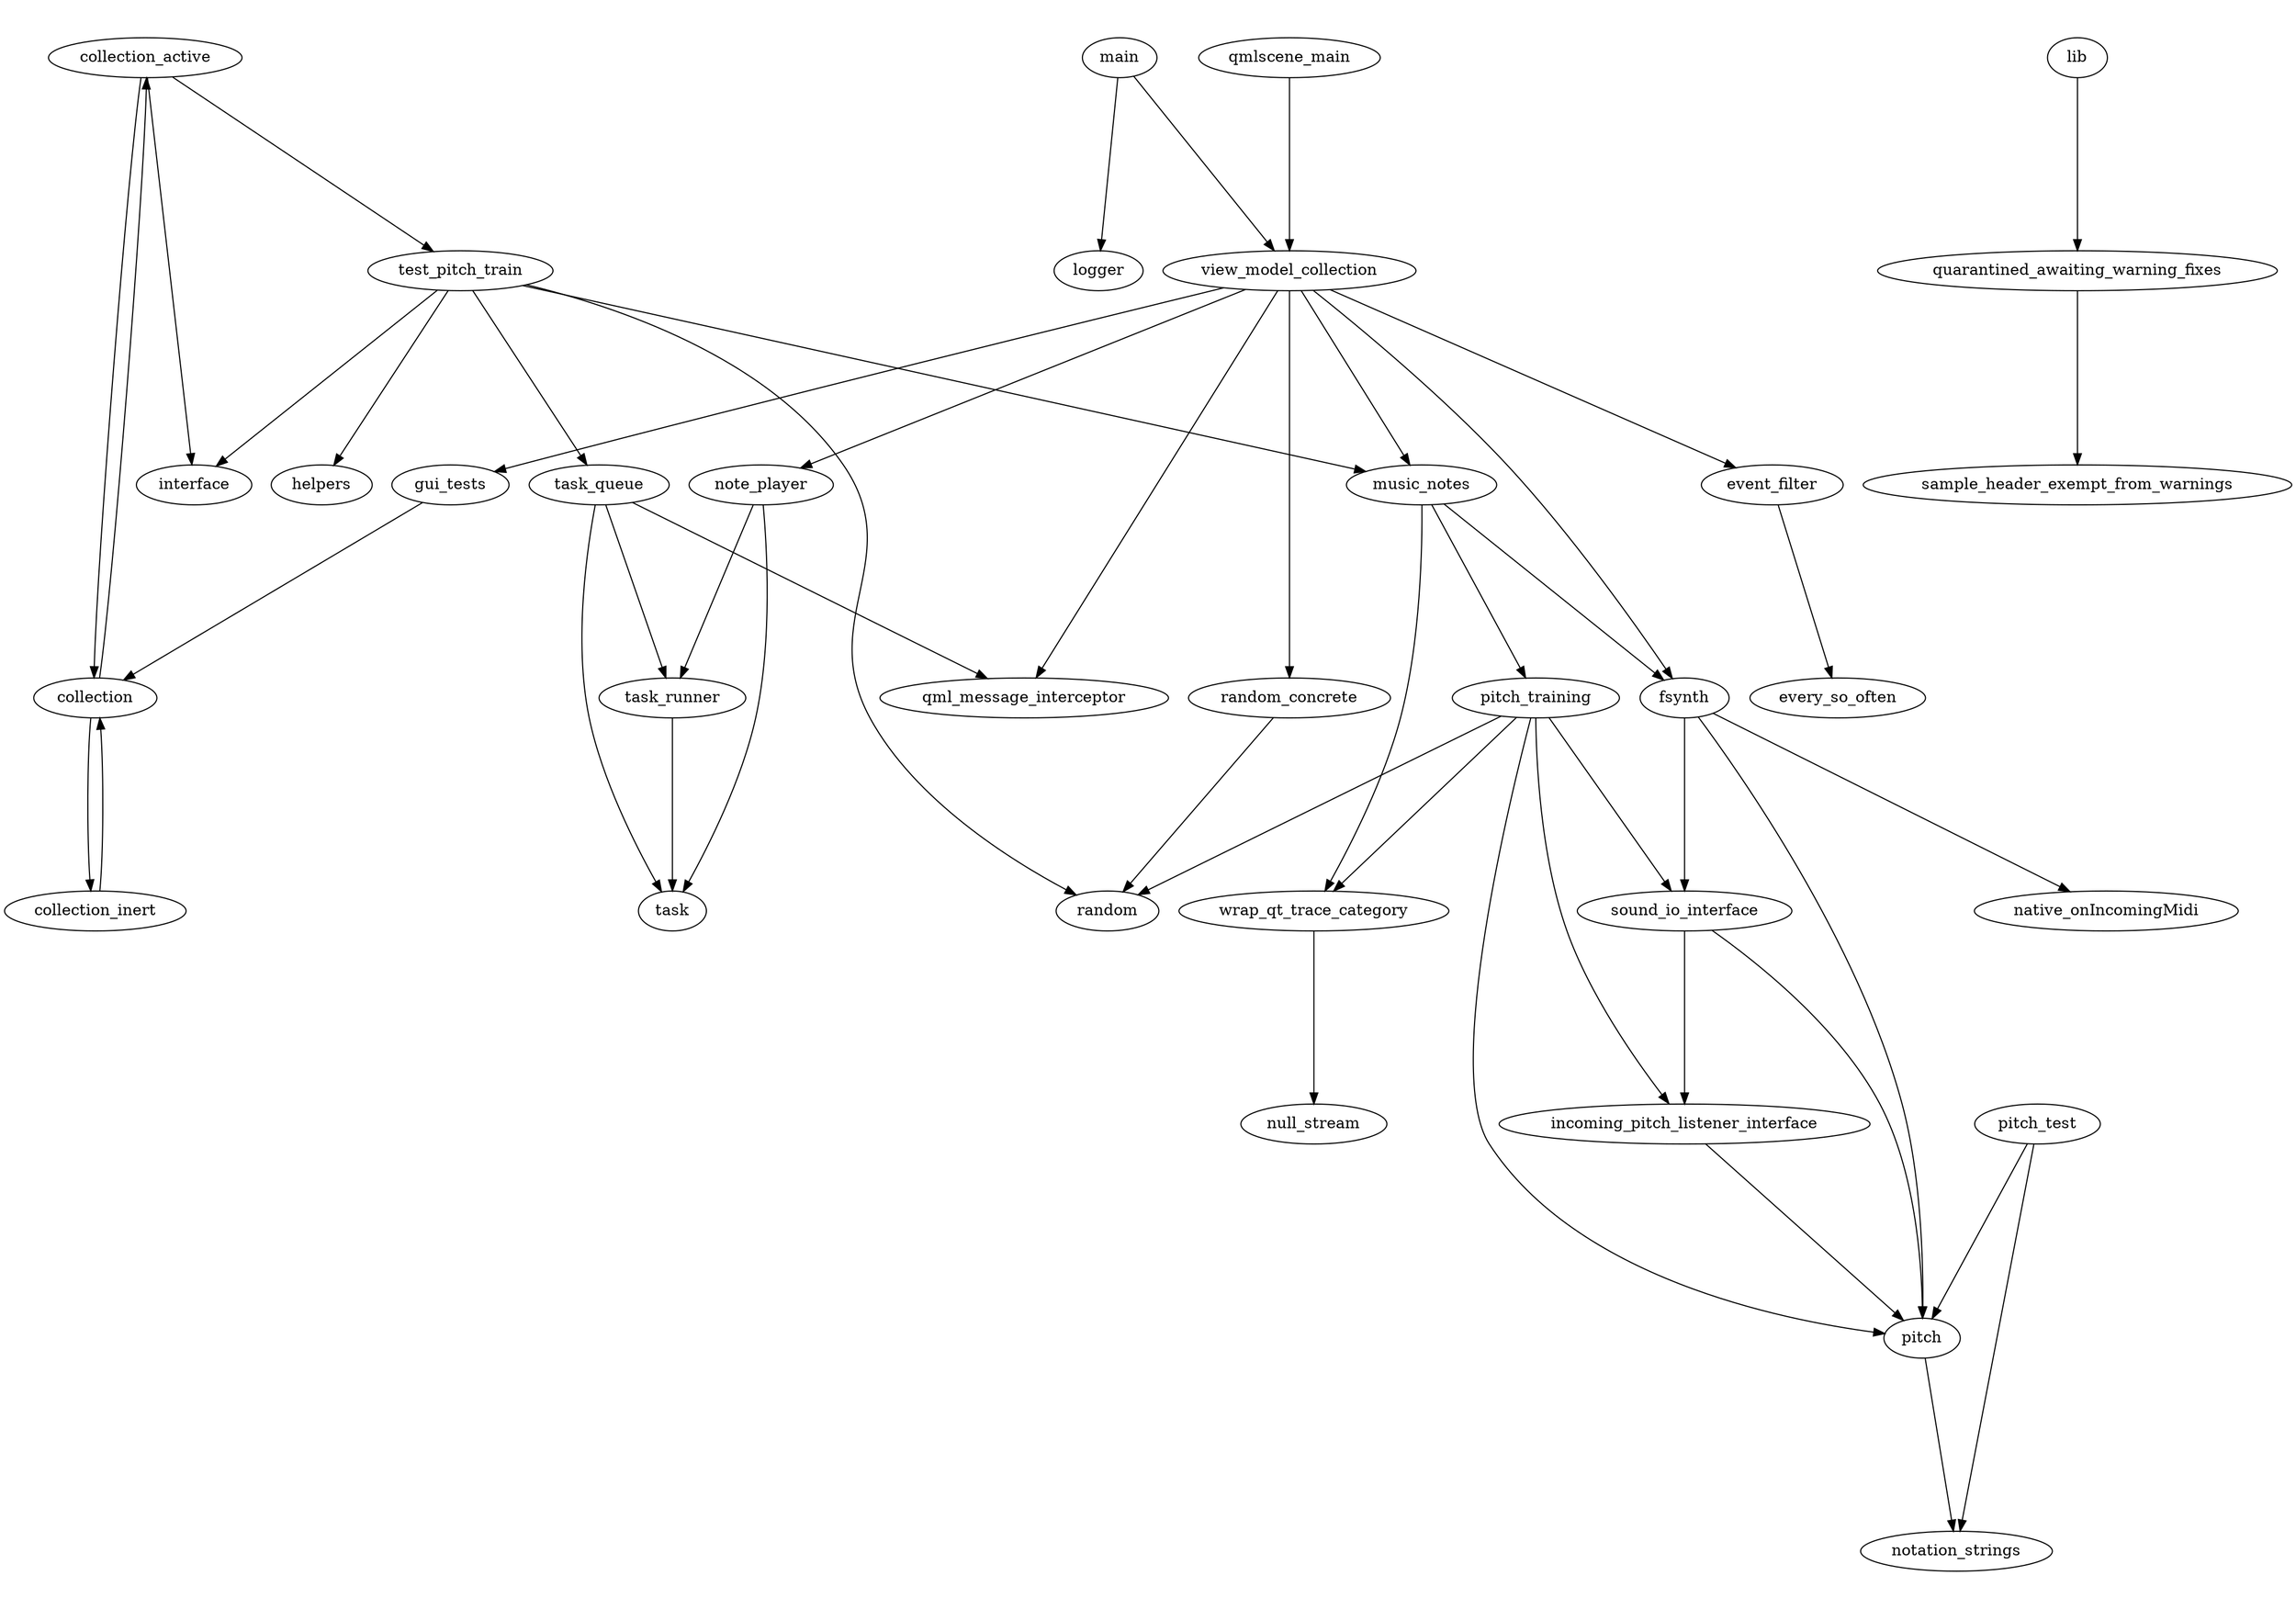digraph "source tree" {
    overlap=scale;
    ratio=0.7;
    fontsize="16";
    fontname="Helvetica";
    clusterrank="local";
	"collection_active" -> "collection"
	"collection_active" -> "interface"
	"collection_active" -> "test_pitch_train"
	"collection" -> "collection_active"
	"collection" -> "collection_inert"
	"collection_inert" -> "collection"
	"event_filter" -> "every_so_often"
	"fsynth" -> "native_onIncomingMidi"
	"fsynth" -> "pitch"
	"fsynth" -> "sound_io_interface"
	"gui_tests" -> "collection"
	"incoming_pitch_listener_interface" -> "pitch"
	"lib" -> "quarantined_awaiting_warning_fixes"
	"main" -> "logger"
	"main" -> "view_model_collection"
	"music_notes" -> "fsynth"
	"music_notes" -> "pitch_training"
	"music_notes" -> "wrap_qt_trace_category"
	"note_player" -> "task"
	"note_player" -> "task_runner"
	"pitch" -> "notation_strings"
	"pitch_test" -> "notation_strings"
	"pitch_test" -> "pitch"
	"pitch_training" -> "incoming_pitch_listener_interface"
	"pitch_training" -> "pitch"
	"pitch_training" -> "random"
	"pitch_training" -> "sound_io_interface"
	"pitch_training" -> "wrap_qt_trace_category"
	"qmlscene_main" -> "view_model_collection"
	"quarantined_awaiting_warning_fixes" -> "sample_header_exempt_from_warnings"
	"random_concrete" -> "random"
	"sound_io_interface" -> "incoming_pitch_listener_interface"
	"sound_io_interface" -> "pitch"
	"task_queue" -> "qml_message_interceptor"
	"task_queue" -> "task"
	"task_queue" -> "task_runner"
	"task_runner" -> "task"
	"test_pitch_train" -> "helpers"
	"test_pitch_train" -> "interface"
	"test_pitch_train" -> "music_notes"
	"test_pitch_train" -> "random"
	"test_pitch_train" -> "task_queue"
	"view_model_collection" -> "event_filter"
	"view_model_collection" -> "fsynth"
	"view_model_collection" -> "gui_tests"
	"view_model_collection" -> "music_notes"
	"view_model_collection" -> "note_player"
	"view_model_collection" -> "qml_message_interceptor"
	"view_model_collection" -> "random_concrete"
	"wrap_qt_trace_category" -> "null_stream"
}
